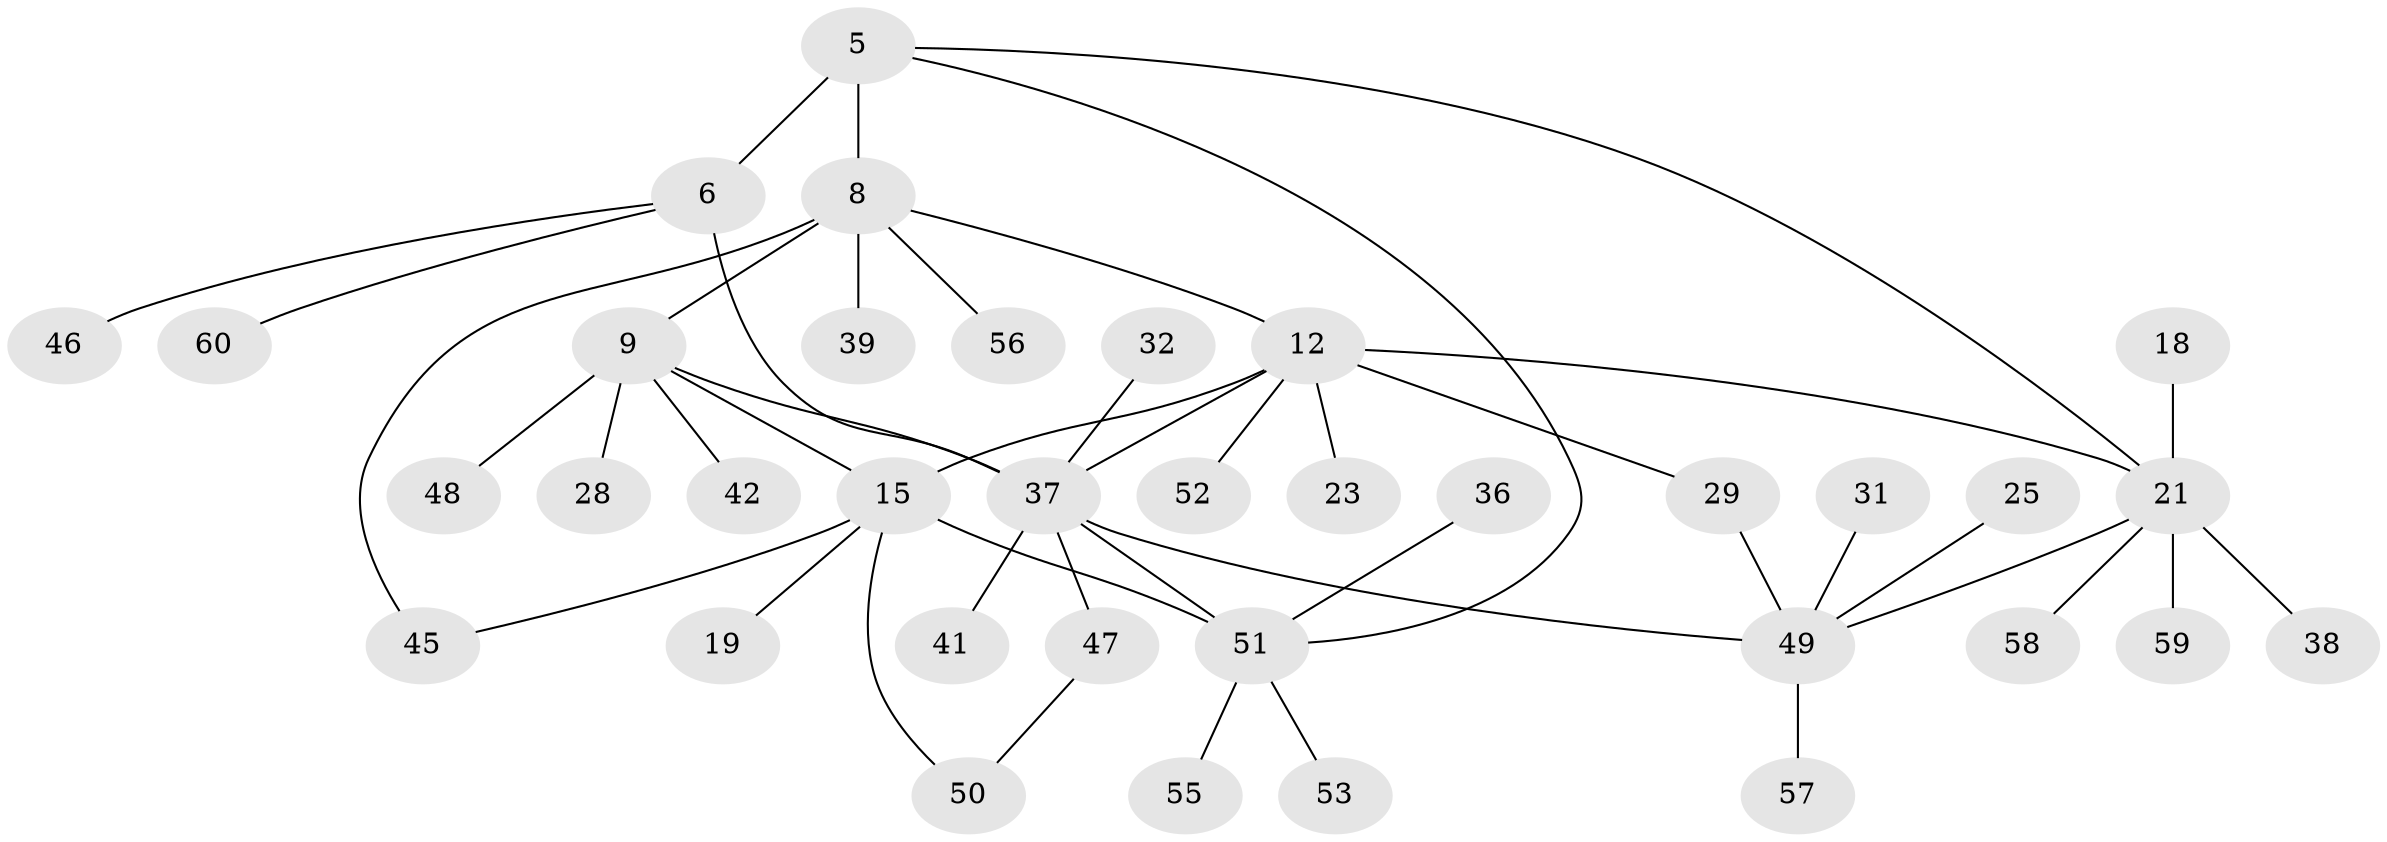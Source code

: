 // original degree distribution, {7: 0.03333333333333333, 3: 0.11666666666666667, 8: 0.05, 4: 0.08333333333333333, 5: 0.05, 6: 0.03333333333333333, 2: 0.13333333333333333, 1: 0.5}
// Generated by graph-tools (version 1.1) at 2025/57/03/04/25 21:57:40]
// undirected, 36 vertices, 45 edges
graph export_dot {
graph [start="1"]
  node [color=gray90,style=filled];
  5 [super="+4"];
  6;
  8 [super="+7"];
  9;
  12 [super="+10"];
  15 [super="+13"];
  18;
  19;
  21 [super="+11"];
  23;
  25;
  28;
  29;
  31;
  32;
  36;
  37 [super="+27+2"];
  38;
  39;
  41;
  42;
  45 [super="+44"];
  46;
  47;
  48;
  49 [super="+22+30+43+3"];
  50;
  51 [super="+14"];
  52;
  53 [super="+26"];
  55 [super="+54"];
  56 [super="+40"];
  57;
  58;
  59;
  60;
  5 -- 6 [weight=2];
  5 -- 8;
  5 -- 21;
  5 -- 51;
  6 -- 46;
  6 -- 60;
  6 -- 37;
  8 -- 9 [weight=2];
  8 -- 39;
  8 -- 12;
  8 -- 45;
  8 -- 56;
  9 -- 28;
  9 -- 42;
  9 -- 48;
  9 -- 15;
  9 -- 37;
  12 -- 29;
  12 -- 52;
  12 -- 23;
  12 -- 15;
  12 -- 37 [weight=2];
  12 -- 21 [weight=2];
  15 -- 50;
  15 -- 19;
  15 -- 45;
  15 -- 51 [weight=2];
  18 -- 21;
  21 -- 49;
  21 -- 38;
  21 -- 58;
  21 -- 59;
  25 -- 49;
  29 -- 49;
  31 -- 49;
  32 -- 37;
  36 -- 51;
  37 -- 41;
  37 -- 47 [weight=2];
  37 -- 49 [weight=2];
  37 -- 51;
  47 -- 50;
  49 -- 57;
  51 -- 53;
  51 -- 55;
}
